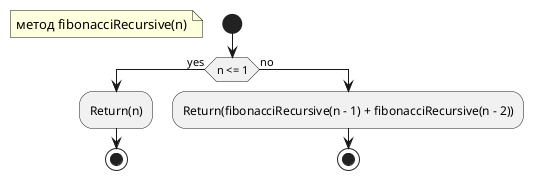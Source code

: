 @startuml
'https://plantuml.com/activity-diagram-beta

start
floating note left: метод fibonacciRecursive(n)

if (n <= 1) then (yes)
      :Return(n);
      stop
else (no)
   :Return(fibonacciRecursive(n - 1) + fibonacciRecursive(n - 2));
   stop
endif

@enduml
